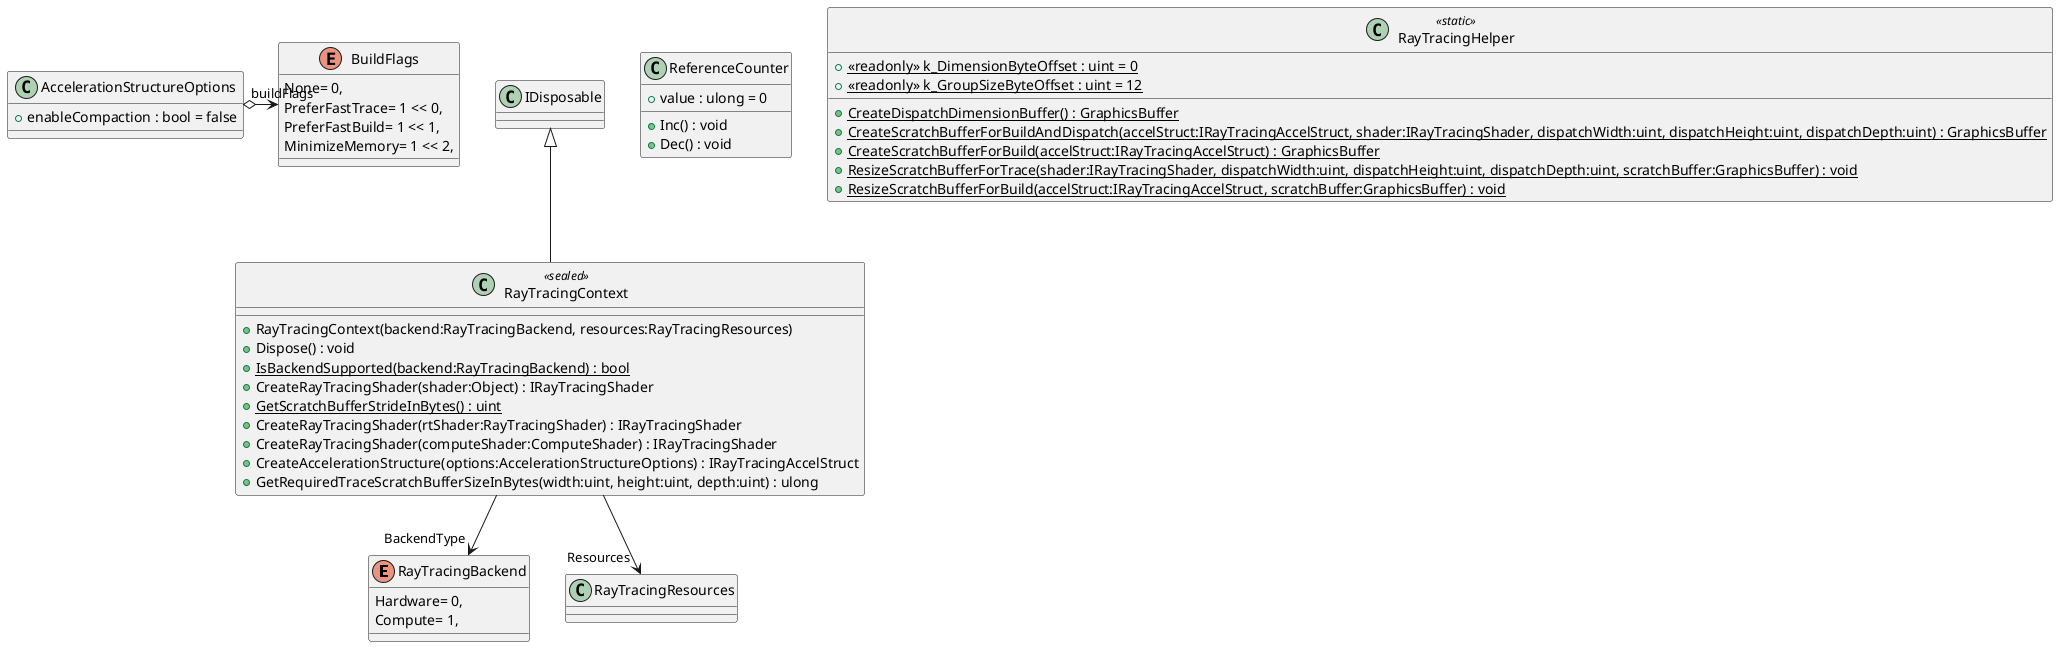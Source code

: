 @startuml
enum RayTracingBackend {
    Hardware= 0,
    Compute= 1,
}
class RayTracingContext <<sealed>> {
    + RayTracingContext(backend:RayTracingBackend, resources:RayTracingResources)
    + Dispose() : void
    {static} + IsBackendSupported(backend:RayTracingBackend) : bool
    + CreateRayTracingShader(shader:Object) : IRayTracingShader
    + {static} GetScratchBufferStrideInBytes() : uint
    + CreateRayTracingShader(rtShader:RayTracingShader) : IRayTracingShader
    + CreateRayTracingShader(computeShader:ComputeShader) : IRayTracingShader
    + CreateAccelerationStructure(options:AccelerationStructureOptions) : IRayTracingAccelStruct
    + GetRequiredTraceScratchBufferSizeInBytes(width:uint, height:uint, depth:uint) : ulong
}
enum BuildFlags {
    None= 0,
    PreferFastTrace= 1 << 0,
    PreferFastBuild= 1 << 1,
    MinimizeMemory= 1 << 2,
}
class AccelerationStructureOptions {
    + enableCompaction : bool = false
}
class ReferenceCounter {
    + value : ulong = 0
    + Inc() : void
    + Dec() : void
}
class RayTracingHelper <<static>> {
    {static} + <<readonly>> k_DimensionByteOffset : uint = 0
    {static} + <<readonly>> k_GroupSizeByteOffset : uint = 12
    {static} + CreateDispatchDimensionBuffer() : GraphicsBuffer
    {static} + CreateScratchBufferForBuildAndDispatch(accelStruct:IRayTracingAccelStruct, shader:IRayTracingShader, dispatchWidth:uint, dispatchHeight:uint, dispatchDepth:uint) : GraphicsBuffer
    {static} + CreateScratchBufferForBuild(accelStruct:IRayTracingAccelStruct) : GraphicsBuffer
    {static} + ResizeScratchBufferForTrace(shader:IRayTracingShader, dispatchWidth:uint, dispatchHeight:uint, dispatchDepth:uint, scratchBuffer:GraphicsBuffer) : void
    {static} + ResizeScratchBufferForBuild(accelStruct:IRayTracingAccelStruct, scratchBuffer:GraphicsBuffer) : void
}
IDisposable <|-- RayTracingContext
RayTracingContext --> "Resources" RayTracingResources
RayTracingContext --> "BackendType" RayTracingBackend
AccelerationStructureOptions o-> "buildFlags" BuildFlags
@enduml
